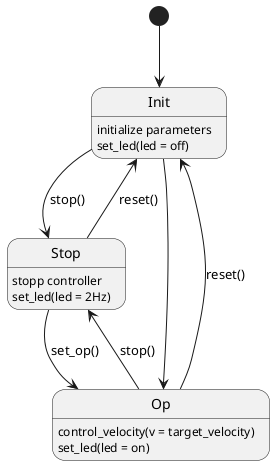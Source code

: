 @startuml

[*] --> Init
Init : initialize parameters
Stop: stopp controller
Op : control_velocity(v = target_velocity)

Init : set_led(led = off)
Stop: set_led(led = 2Hz) 
Op : set_led(led = on)

Init --> Op
Init --> Stop : stop()

Op --> Init : reset()
Op --> Stop : stop()

Stop --> Op : set_op()
Stop --> Init : reset()

@enduml
